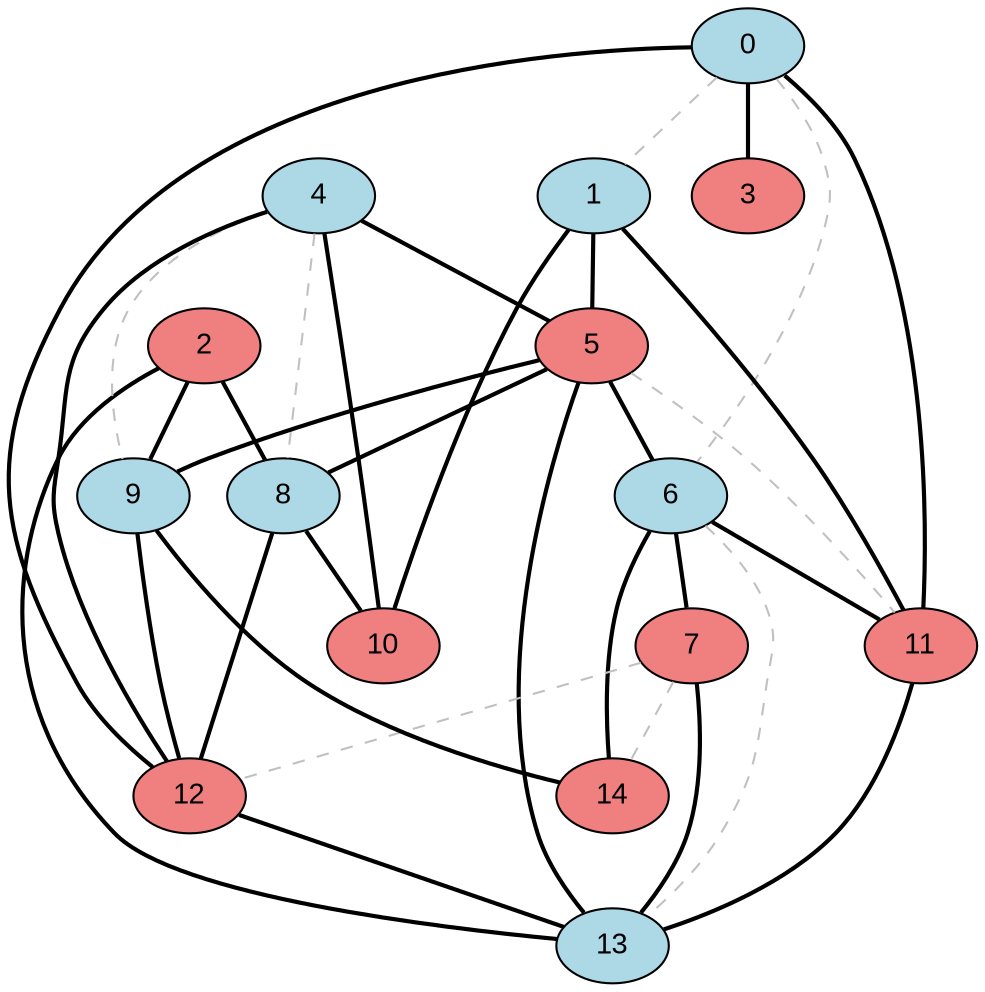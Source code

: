 graph MaxCutBruteForce {
  node [style=filled, fontname="Arial"];
  0 [fillcolor=lightblue];
  1 [fillcolor=lightblue];
  2 [fillcolor=lightcoral];
  3 [fillcolor=lightcoral];
  4 [fillcolor=lightblue];
  5 [fillcolor=lightcoral];
  6 [fillcolor=lightblue];
  7 [fillcolor=lightcoral];
  8 [fillcolor=lightblue];
  9 [fillcolor=lightblue];
  10 [fillcolor=lightcoral];
  11 [fillcolor=lightcoral];
  12 [fillcolor=lightcoral];
  13 [fillcolor=lightblue];
  14 [fillcolor=lightcoral];
  0 -- 1 [color=gray, style=dashed];
  0 -- 3 [color=black, style=bold];
  0 -- 6 [color=gray, style=dashed];
  0 -- 11 [color=black, style=bold];
  0 -- 12 [color=black, style=bold];
  1 -- 5 [color=black, style=bold];
  1 -- 10 [color=black, style=bold];
  1 -- 11 [color=black, style=bold];
  2 -- 8 [color=black, style=bold];
  2 -- 9 [color=black, style=bold];
  2 -- 13 [color=black, style=bold];
  4 -- 5 [color=black, style=bold];
  4 -- 8 [color=gray, style=dashed];
  4 -- 9 [color=gray, style=dashed];
  4 -- 10 [color=black, style=bold];
  4 -- 12 [color=black, style=bold];
  5 -- 6 [color=black, style=bold];
  5 -- 8 [color=black, style=bold];
  5 -- 9 [color=black, style=bold];
  5 -- 11 [color=gray, style=dashed];
  5 -- 13 [color=black, style=bold];
  6 -- 7 [color=black, style=bold];
  6 -- 11 [color=black, style=bold];
  6 -- 13 [color=gray, style=dashed];
  6 -- 14 [color=black, style=bold];
  7 -- 12 [color=gray, style=dashed];
  7 -- 13 [color=black, style=bold];
  7 -- 14 [color=gray, style=dashed];
  8 -- 10 [color=black, style=bold];
  8 -- 12 [color=black, style=bold];
  9 -- 12 [color=black, style=bold];
  9 -- 14 [color=black, style=bold];
  11 -- 13 [color=black, style=bold];
  12 -- 13 [color=black, style=bold];
}
